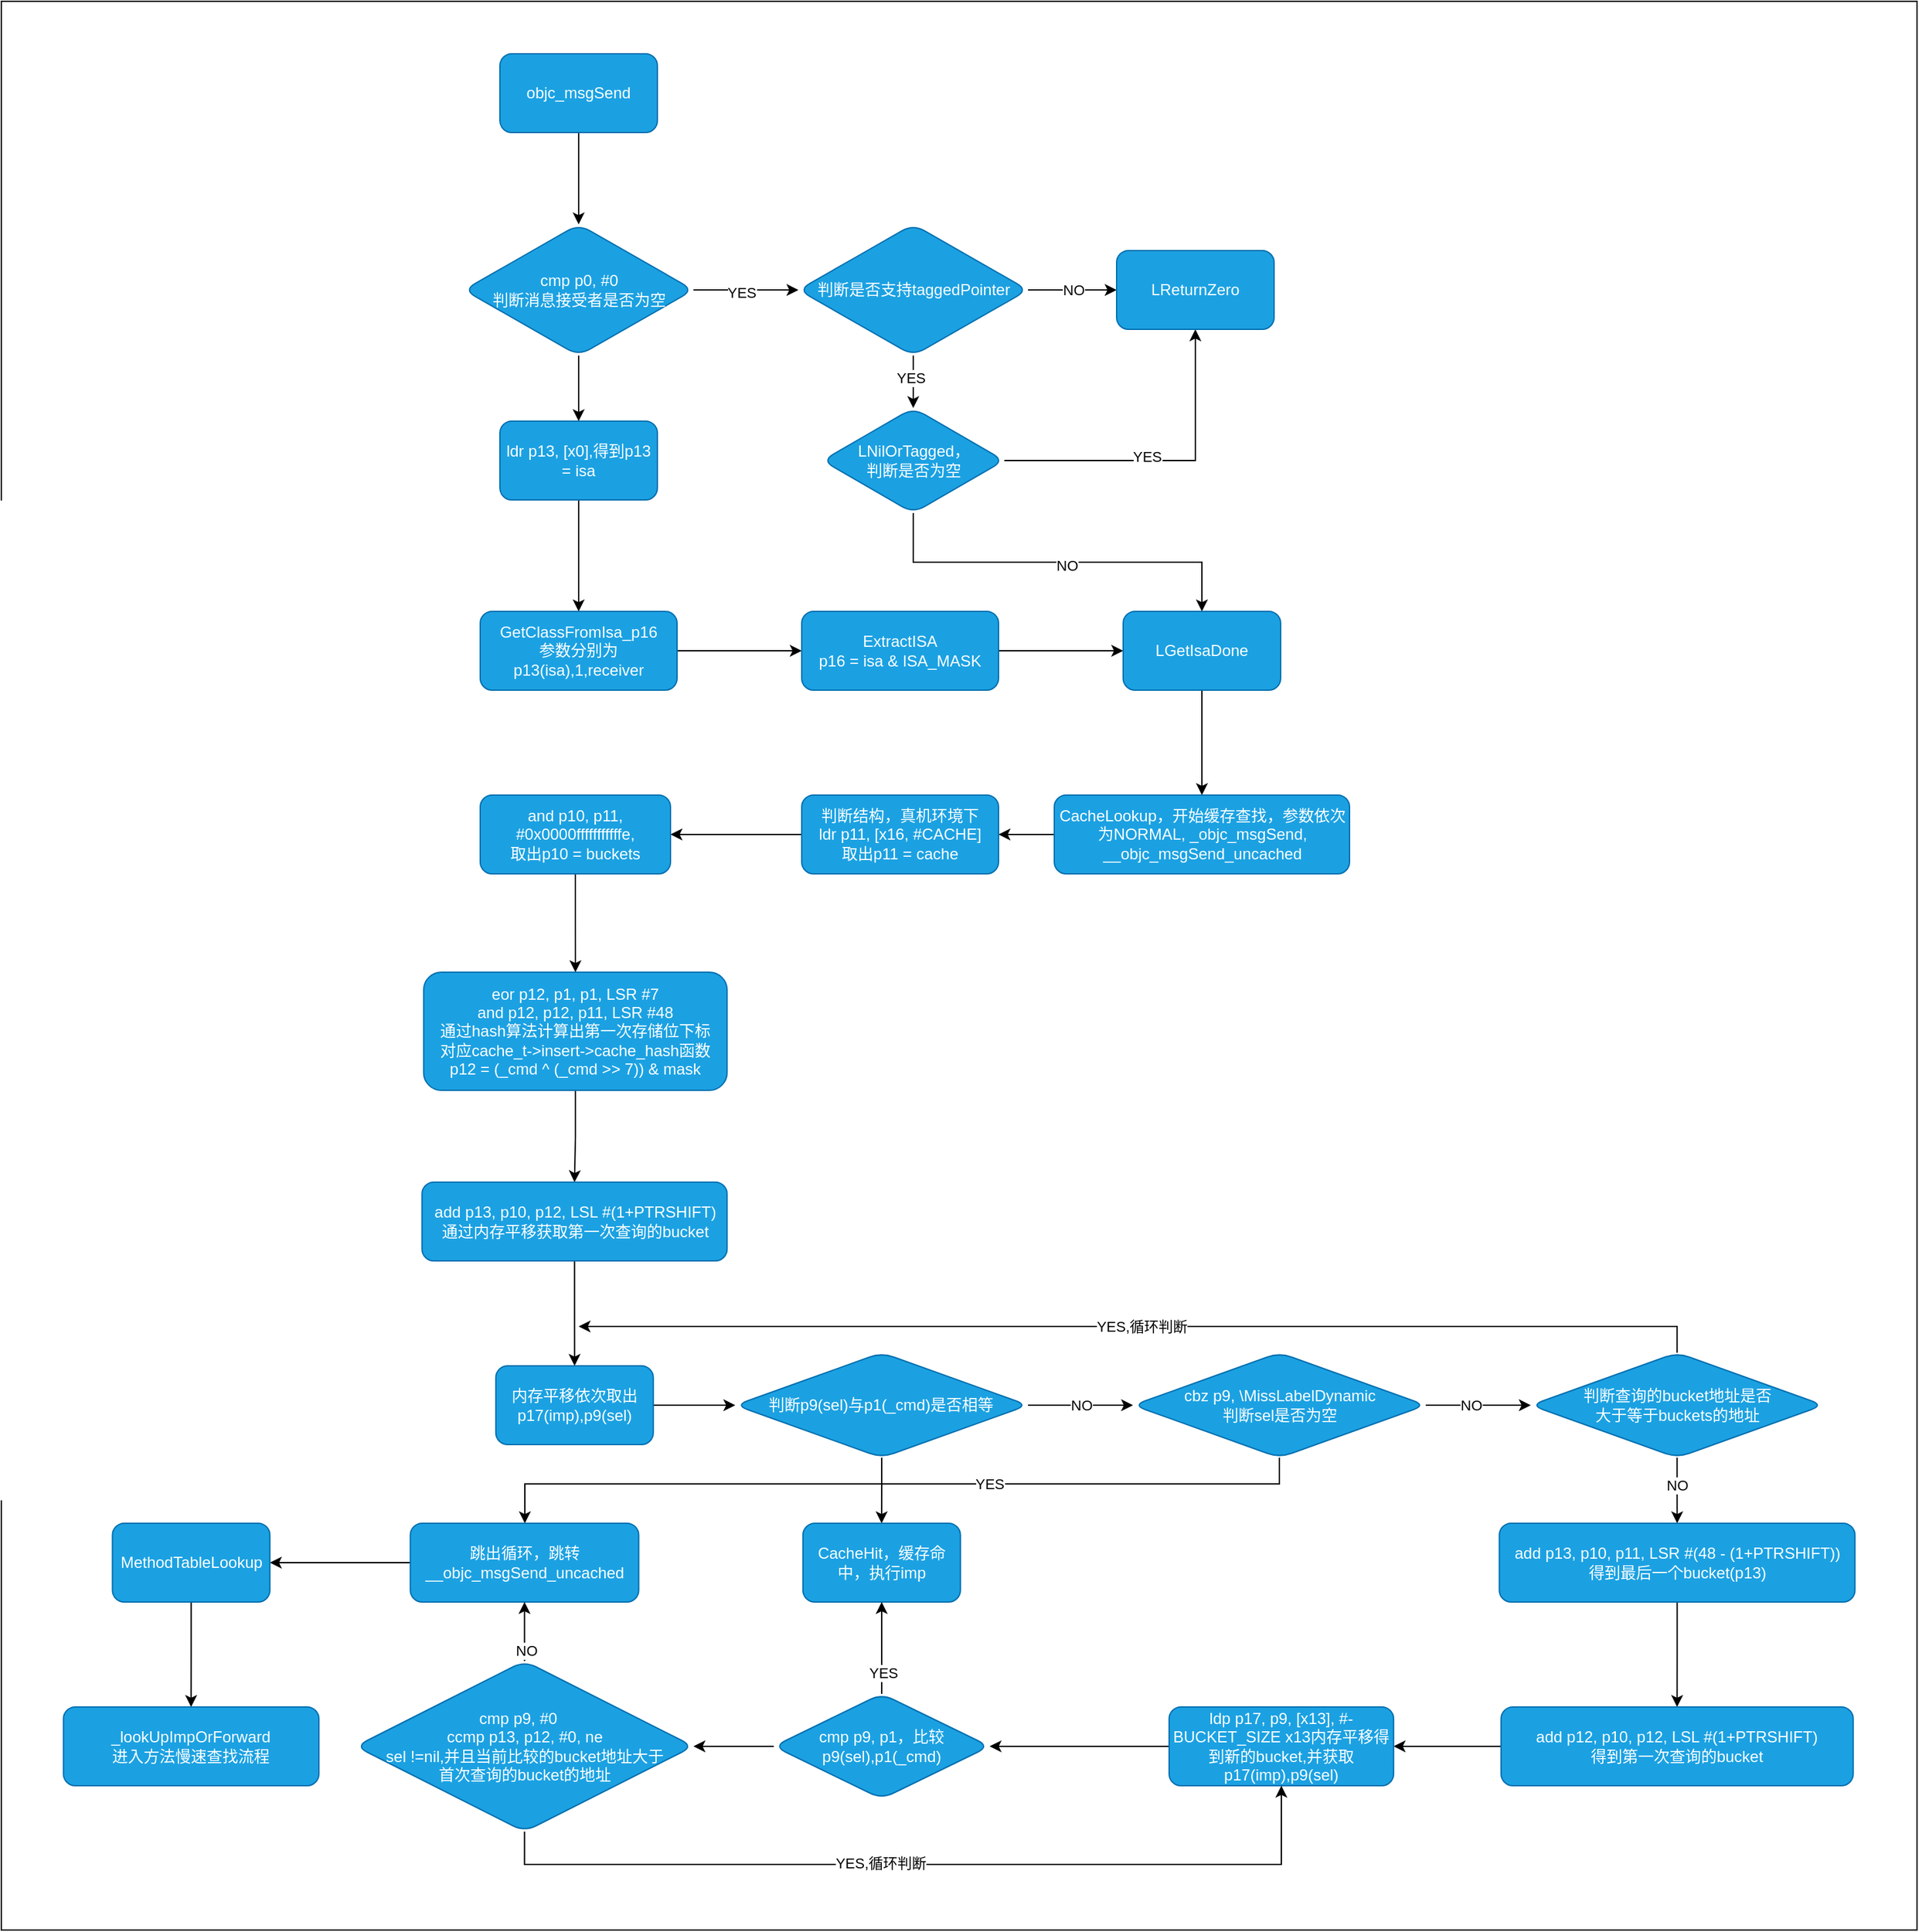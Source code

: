 <mxfile version="16.5.6" type="github">
  <diagram id="MMTYf8qQlXyLoXSLrae9" name="Page-1">
    <mxGraphModel dx="2543" dy="1040" grid="1" gridSize="10" guides="1" tooltips="1" connect="1" arrows="1" fold="1" page="1" pageScale="1" pageWidth="827" pageHeight="1169" math="0" shadow="0">
      <root>
        <mxCell id="0" />
        <mxCell id="1" parent="0" />
        <mxCell id="ecNKdp_ienedpx6xBGUD-82" value="" style="rounded=0;whiteSpace=wrap;html=1;" vertex="1" parent="1">
          <mxGeometry x="-230" y="60" width="1460" height="1470" as="geometry" />
        </mxCell>
        <mxCell id="ecNKdp_ienedpx6xBGUD-3" value="" style="edgeStyle=orthogonalEdgeStyle;rounded=0;orthogonalLoop=1;jettySize=auto;html=1;" edge="1" parent="1" source="ecNKdp_ienedpx6xBGUD-1" target="ecNKdp_ienedpx6xBGUD-2">
          <mxGeometry relative="1" as="geometry" />
        </mxCell>
        <mxCell id="ecNKdp_ienedpx6xBGUD-1" value="objc_msgSend" style="rounded=1;whiteSpace=wrap;html=1;fillColor=#1ba1e2;strokeColor=#006EAF;fontColor=#ffffff;" vertex="1" parent="1">
          <mxGeometry x="150" y="100" width="120" height="60" as="geometry" />
        </mxCell>
        <mxCell id="ecNKdp_ienedpx6xBGUD-7" value="" style="edgeStyle=orthogonalEdgeStyle;rounded=0;orthogonalLoop=1;jettySize=auto;html=1;" edge="1" parent="1" source="ecNKdp_ienedpx6xBGUD-2" target="ecNKdp_ienedpx6xBGUD-6">
          <mxGeometry relative="1" as="geometry" />
        </mxCell>
        <mxCell id="ecNKdp_ienedpx6xBGUD-13" value="YES" style="edgeLabel;html=1;align=center;verticalAlign=middle;resizable=0;points=[];" vertex="1" connectable="0" parent="ecNKdp_ienedpx6xBGUD-7">
          <mxGeometry x="-0.087" y="-1" relative="1" as="geometry">
            <mxPoint y="1" as="offset" />
          </mxGeometry>
        </mxCell>
        <mxCell id="ecNKdp_ienedpx6xBGUD-15" value="" style="edgeStyle=orthogonalEdgeStyle;rounded=0;orthogonalLoop=1;jettySize=auto;html=1;" edge="1" parent="1" source="ecNKdp_ienedpx6xBGUD-2" target="ecNKdp_ienedpx6xBGUD-14">
          <mxGeometry relative="1" as="geometry" />
        </mxCell>
        <mxCell id="ecNKdp_ienedpx6xBGUD-2" value="cmp&lt;span&gt;	&lt;/span&gt;p0, #0&lt;br&gt;判断消息接受者是否为空" style="rhombus;whiteSpace=wrap;html=1;fillColor=#1ba1e2;strokeColor=#006EAF;rounded=1;fontColor=#ffffff;" vertex="1" parent="1">
          <mxGeometry x="122.5" y="230" width="175" height="100" as="geometry" />
        </mxCell>
        <mxCell id="ecNKdp_ienedpx6xBGUD-9" value="" style="edgeStyle=orthogonalEdgeStyle;rounded=0;orthogonalLoop=1;jettySize=auto;html=1;" edge="1" parent="1" source="ecNKdp_ienedpx6xBGUD-6" target="ecNKdp_ienedpx6xBGUD-8">
          <mxGeometry relative="1" as="geometry" />
        </mxCell>
        <mxCell id="ecNKdp_ienedpx6xBGUD-12" value="YES" style="edgeLabel;html=1;align=center;verticalAlign=middle;resizable=0;points=[];" vertex="1" connectable="0" parent="ecNKdp_ienedpx6xBGUD-9">
          <mxGeometry x="-0.175" y="-2" relative="1" as="geometry">
            <mxPoint as="offset" />
          </mxGeometry>
        </mxCell>
        <mxCell id="ecNKdp_ienedpx6xBGUD-11" value="NO" style="edgeStyle=orthogonalEdgeStyle;rounded=0;orthogonalLoop=1;jettySize=auto;html=1;" edge="1" parent="1" source="ecNKdp_ienedpx6xBGUD-6" target="ecNKdp_ienedpx6xBGUD-10">
          <mxGeometry relative="1" as="geometry" />
        </mxCell>
        <mxCell id="ecNKdp_ienedpx6xBGUD-6" value="判断是否支持taggedPointer" style="rhombus;whiteSpace=wrap;html=1;fillColor=#1ba1e2;strokeColor=#006EAF;rounded=1;fontColor=#ffffff;" vertex="1" parent="1">
          <mxGeometry x="377.5" y="230" width="175" height="100" as="geometry" />
        </mxCell>
        <mxCell id="ecNKdp_ienedpx6xBGUD-16" style="edgeStyle=orthogonalEdgeStyle;rounded=0;orthogonalLoop=1;jettySize=auto;html=1;exitX=1;exitY=0.5;exitDx=0;exitDy=0;entryX=0.5;entryY=1;entryDx=0;entryDy=0;" edge="1" parent="1" source="ecNKdp_ienedpx6xBGUD-8" target="ecNKdp_ienedpx6xBGUD-10">
          <mxGeometry relative="1" as="geometry" />
        </mxCell>
        <mxCell id="ecNKdp_ienedpx6xBGUD-17" value="YES" style="edgeLabel;html=1;align=center;verticalAlign=middle;resizable=0;points=[];" vertex="1" connectable="0" parent="ecNKdp_ienedpx6xBGUD-16">
          <mxGeometry x="-0.118" y="3" relative="1" as="geometry">
            <mxPoint as="offset" />
          </mxGeometry>
        </mxCell>
        <mxCell id="ecNKdp_ienedpx6xBGUD-26" style="edgeStyle=orthogonalEdgeStyle;rounded=0;orthogonalLoop=1;jettySize=auto;html=1;exitX=0.5;exitY=1;exitDx=0;exitDy=0;entryX=0.5;entryY=0;entryDx=0;entryDy=0;" edge="1" parent="1" source="ecNKdp_ienedpx6xBGUD-8" target="ecNKdp_ienedpx6xBGUD-23">
          <mxGeometry relative="1" as="geometry" />
        </mxCell>
        <mxCell id="ecNKdp_ienedpx6xBGUD-27" value="NO" style="edgeLabel;html=1;align=center;verticalAlign=middle;resizable=0;points=[];" vertex="1" connectable="0" parent="ecNKdp_ienedpx6xBGUD-26">
          <mxGeometry x="0.048" y="-1" relative="1" as="geometry">
            <mxPoint y="1" as="offset" />
          </mxGeometry>
        </mxCell>
        <mxCell id="ecNKdp_ienedpx6xBGUD-8" value="LNilOrTagged，&lt;br&gt;判断是否为空" style="rhombus;whiteSpace=wrap;html=1;fillColor=#1ba1e2;strokeColor=#006EAF;rounded=1;fontColor=#ffffff;" vertex="1" parent="1">
          <mxGeometry x="395.63" y="370" width="138.75" height="80" as="geometry" />
        </mxCell>
        <mxCell id="ecNKdp_ienedpx6xBGUD-10" value="LReturnZero" style="whiteSpace=wrap;html=1;fillColor=#1ba1e2;strokeColor=#006EAF;rounded=1;fontColor=#ffffff;" vertex="1" parent="1">
          <mxGeometry x="620" y="250" width="120" height="60" as="geometry" />
        </mxCell>
        <mxCell id="ecNKdp_ienedpx6xBGUD-20" value="" style="edgeStyle=orthogonalEdgeStyle;rounded=0;orthogonalLoop=1;jettySize=auto;html=1;" edge="1" parent="1" source="ecNKdp_ienedpx6xBGUD-14" target="ecNKdp_ienedpx6xBGUD-19">
          <mxGeometry relative="1" as="geometry" />
        </mxCell>
        <mxCell id="ecNKdp_ienedpx6xBGUD-14" value="ldr&lt;span&gt;	&lt;/span&gt;p13, [x0],得到p13 = isa" style="whiteSpace=wrap;html=1;fillColor=#1ba1e2;strokeColor=#006EAF;rounded=1;fontColor=#ffffff;" vertex="1" parent="1">
          <mxGeometry x="150" y="380" width="120" height="60" as="geometry" />
        </mxCell>
        <mxCell id="ecNKdp_ienedpx6xBGUD-22" value="" style="edgeStyle=orthogonalEdgeStyle;rounded=0;orthogonalLoop=1;jettySize=auto;html=1;" edge="1" parent="1" source="ecNKdp_ienedpx6xBGUD-19" target="ecNKdp_ienedpx6xBGUD-21">
          <mxGeometry relative="1" as="geometry" />
        </mxCell>
        <mxCell id="ecNKdp_ienedpx6xBGUD-19" value="GetClassFromIsa_p16&lt;br&gt;参数分别为p13(isa),1,receiver" style="whiteSpace=wrap;html=1;fillColor=#1ba1e2;strokeColor=#006EAF;rounded=1;fontColor=#ffffff;" vertex="1" parent="1">
          <mxGeometry x="135" y="525" width="150" height="60" as="geometry" />
        </mxCell>
        <mxCell id="ecNKdp_ienedpx6xBGUD-24" value="" style="edgeStyle=orthogonalEdgeStyle;rounded=0;orthogonalLoop=1;jettySize=auto;html=1;" edge="1" parent="1" source="ecNKdp_ienedpx6xBGUD-21" target="ecNKdp_ienedpx6xBGUD-23">
          <mxGeometry relative="1" as="geometry" />
        </mxCell>
        <mxCell id="ecNKdp_ienedpx6xBGUD-21" value="ExtractISA&lt;br&gt;p16 = isa &amp;amp; ISA_MASK" style="whiteSpace=wrap;html=1;fillColor=#1ba1e2;strokeColor=#006EAF;rounded=1;fontColor=#ffffff;" vertex="1" parent="1">
          <mxGeometry x="380" y="525" width="150" height="60" as="geometry" />
        </mxCell>
        <mxCell id="ecNKdp_ienedpx6xBGUD-29" value="" style="edgeStyle=orthogonalEdgeStyle;rounded=0;orthogonalLoop=1;jettySize=auto;html=1;" edge="1" parent="1" source="ecNKdp_ienedpx6xBGUD-23" target="ecNKdp_ienedpx6xBGUD-28">
          <mxGeometry relative="1" as="geometry" />
        </mxCell>
        <mxCell id="ecNKdp_ienedpx6xBGUD-23" value="LGetIsaDone" style="whiteSpace=wrap;html=1;fillColor=#1ba1e2;strokeColor=#006EAF;rounded=1;fontColor=#ffffff;" vertex="1" parent="1">
          <mxGeometry x="625" y="525" width="120" height="60" as="geometry" />
        </mxCell>
        <mxCell id="ecNKdp_ienedpx6xBGUD-31" value="" style="edgeStyle=orthogonalEdgeStyle;rounded=0;orthogonalLoop=1;jettySize=auto;html=1;" edge="1" parent="1" source="ecNKdp_ienedpx6xBGUD-28" target="ecNKdp_ienedpx6xBGUD-30">
          <mxGeometry relative="1" as="geometry" />
        </mxCell>
        <mxCell id="ecNKdp_ienedpx6xBGUD-28" value="CacheLookup，开始缓存查找，参数依次为NORMAL, _objc_msgSend, __objc_msgSend_uncached" style="whiteSpace=wrap;html=1;fillColor=#1ba1e2;strokeColor=#006EAF;rounded=1;fontColor=#ffffff;" vertex="1" parent="1">
          <mxGeometry x="572.5" y="665" width="225" height="60" as="geometry" />
        </mxCell>
        <mxCell id="ecNKdp_ienedpx6xBGUD-34" value="" style="edgeStyle=orthogonalEdgeStyle;rounded=0;orthogonalLoop=1;jettySize=auto;html=1;" edge="1" parent="1" source="ecNKdp_ienedpx6xBGUD-30" target="ecNKdp_ienedpx6xBGUD-33">
          <mxGeometry relative="1" as="geometry" />
        </mxCell>
        <mxCell id="ecNKdp_ienedpx6xBGUD-30" value="判断结构，真机环境下 &lt;br&gt;ldr&lt;span&gt;	&lt;/span&gt;p11, [x16, #CACHE]&lt;br&gt;取出p11 = cache" style="whiteSpace=wrap;html=1;fillColor=#1ba1e2;strokeColor=#006EAF;rounded=1;fontColor=#ffffff;" vertex="1" parent="1">
          <mxGeometry x="380" y="665" width="150" height="60" as="geometry" />
        </mxCell>
        <mxCell id="ecNKdp_ienedpx6xBGUD-36" value="" style="edgeStyle=orthogonalEdgeStyle;rounded=0;orthogonalLoop=1;jettySize=auto;html=1;" edge="1" parent="1" source="ecNKdp_ienedpx6xBGUD-33" target="ecNKdp_ienedpx6xBGUD-35">
          <mxGeometry relative="1" as="geometry" />
        </mxCell>
        <mxCell id="ecNKdp_ienedpx6xBGUD-33" value="and&lt;span&gt;	&lt;/span&gt;p10, p11, #0x0000fffffffffffe,&lt;br&gt;取出p10 = buckets" style="whiteSpace=wrap;html=1;fillColor=#1ba1e2;strokeColor=#006EAF;rounded=1;fontColor=#ffffff;" vertex="1" parent="1">
          <mxGeometry x="135" y="665" width="145" height="60" as="geometry" />
        </mxCell>
        <mxCell id="ecNKdp_ienedpx6xBGUD-38" value="" style="edgeStyle=orthogonalEdgeStyle;rounded=0;orthogonalLoop=1;jettySize=auto;html=1;" edge="1" parent="1" source="ecNKdp_ienedpx6xBGUD-35" target="ecNKdp_ienedpx6xBGUD-37">
          <mxGeometry relative="1" as="geometry" />
        </mxCell>
        <mxCell id="ecNKdp_ienedpx6xBGUD-35" value="&lt;div&gt;eor&lt;span&gt;	&lt;/span&gt;p12, p1, p1, LSR #7&lt;/div&gt;&lt;div&gt;&lt;span&gt;	&lt;/span&gt;and&lt;span&gt;	&lt;/span&gt;p12, p12, p11, LSR #48&lt;/div&gt;&lt;div&gt;通过hash算法计算出第一次存储位下标&lt;/div&gt;&lt;div&gt;对应cache_t-&amp;gt;insert-&amp;gt;cache_hash函数&lt;br&gt;&lt;/div&gt;&lt;div&gt;p12 = (_cmd ^ (_cmd &amp;gt;&amp;gt; 7)) &amp;amp; mask&lt;br&gt;&lt;/div&gt;" style="whiteSpace=wrap;html=1;fillColor=#1ba1e2;strokeColor=#006EAF;rounded=1;fontColor=#ffffff;" vertex="1" parent="1">
          <mxGeometry x="91.88" y="800" width="231.25" height="90" as="geometry" />
        </mxCell>
        <mxCell id="ecNKdp_ienedpx6xBGUD-42" value="" style="edgeStyle=orthogonalEdgeStyle;rounded=0;orthogonalLoop=1;jettySize=auto;html=1;" edge="1" parent="1" source="ecNKdp_ienedpx6xBGUD-37" target="ecNKdp_ienedpx6xBGUD-41">
          <mxGeometry relative="1" as="geometry" />
        </mxCell>
        <mxCell id="ecNKdp_ienedpx6xBGUD-37" value="add&lt;span&gt;	&lt;/span&gt;p13, p10, p12, LSL #(1+PTRSHIFT)&lt;br&gt;通过内存平移获取第一次查询的bucket" style="whiteSpace=wrap;html=1;fillColor=#1ba1e2;strokeColor=#006EAF;rounded=1;fontColor=#ffffff;" vertex="1" parent="1">
          <mxGeometry x="90.63" y="960" width="232.5" height="60" as="geometry" />
        </mxCell>
        <mxCell id="ecNKdp_ienedpx6xBGUD-44" value="" style="edgeStyle=orthogonalEdgeStyle;rounded=0;orthogonalLoop=1;jettySize=auto;html=1;" edge="1" parent="1" source="ecNKdp_ienedpx6xBGUD-41" target="ecNKdp_ienedpx6xBGUD-43">
          <mxGeometry relative="1" as="geometry" />
        </mxCell>
        <mxCell id="ecNKdp_ienedpx6xBGUD-41" value="内存平移依次取出p17(imp),p9(sel)" style="whiteSpace=wrap;html=1;fillColor=#1ba1e2;strokeColor=#006EAF;rounded=1;fontColor=#ffffff;" vertex="1" parent="1">
          <mxGeometry x="146.88" y="1100" width="120" height="60" as="geometry" />
        </mxCell>
        <mxCell id="ecNKdp_ienedpx6xBGUD-46" value="NO" style="edgeStyle=orthogonalEdgeStyle;rounded=0;orthogonalLoop=1;jettySize=auto;html=1;" edge="1" parent="1" source="ecNKdp_ienedpx6xBGUD-43" target="ecNKdp_ienedpx6xBGUD-45">
          <mxGeometry relative="1" as="geometry" />
        </mxCell>
        <mxCell id="ecNKdp_ienedpx6xBGUD-48" value="" style="edgeStyle=orthogonalEdgeStyle;rounded=0;orthogonalLoop=1;jettySize=auto;html=1;" edge="1" parent="1" source="ecNKdp_ienedpx6xBGUD-43" target="ecNKdp_ienedpx6xBGUD-47">
          <mxGeometry relative="1" as="geometry" />
        </mxCell>
        <mxCell id="ecNKdp_ienedpx6xBGUD-43" value="判断p9(sel)与p1(_cmd)是否相等" style="rhombus;whiteSpace=wrap;html=1;fillColor=#1ba1e2;strokeColor=#006EAF;rounded=1;fontColor=#ffffff;" vertex="1" parent="1">
          <mxGeometry x="329.38" y="1090" width="223.12" height="80" as="geometry" />
        </mxCell>
        <mxCell id="ecNKdp_ienedpx6xBGUD-58" value="" style="edgeStyle=orthogonalEdgeStyle;rounded=0;orthogonalLoop=1;jettySize=auto;html=1;" edge="1" parent="1" source="ecNKdp_ienedpx6xBGUD-45" target="ecNKdp_ienedpx6xBGUD-57">
          <mxGeometry relative="1" as="geometry" />
        </mxCell>
        <mxCell id="ecNKdp_ienedpx6xBGUD-89" value="NO" style="edgeLabel;html=1;align=center;verticalAlign=middle;resizable=0;points=[];fontColor=#000000;" vertex="1" connectable="0" parent="ecNKdp_ienedpx6xBGUD-58">
          <mxGeometry x="-0.215" y="4" relative="1" as="geometry">
            <mxPoint x="3" y="4" as="offset" />
          </mxGeometry>
        </mxCell>
        <mxCell id="ecNKdp_ienedpx6xBGUD-61" value="" style="edgeStyle=orthogonalEdgeStyle;rounded=0;orthogonalLoop=1;jettySize=auto;html=1;" edge="1" parent="1" source="ecNKdp_ienedpx6xBGUD-45" target="ecNKdp_ienedpx6xBGUD-60">
          <mxGeometry relative="1" as="geometry">
            <Array as="points">
              <mxPoint x="744" y="1190" />
              <mxPoint x="169" y="1190" />
            </Array>
          </mxGeometry>
        </mxCell>
        <mxCell id="ecNKdp_ienedpx6xBGUD-90" value="YES" style="edgeLabel;html=1;align=center;verticalAlign=middle;resizable=0;points=[];fontColor=#000000;" vertex="1" connectable="0" parent="ecNKdp_ienedpx6xBGUD-61">
          <mxGeometry x="-0.229" relative="1" as="geometry">
            <mxPoint as="offset" />
          </mxGeometry>
        </mxCell>
        <mxCell id="ecNKdp_ienedpx6xBGUD-45" value="cbz&lt;span&gt;	&lt;/span&gt;p9, \MissLabelDynamic&lt;br&gt;判断sel是否为空" style="rhombus;whiteSpace=wrap;html=1;fillColor=#1ba1e2;strokeColor=#006EAF;rounded=1;fontColor=#ffffff;" vertex="1" parent="1">
          <mxGeometry x="632.5" y="1090" width="223.12" height="80" as="geometry" />
        </mxCell>
        <mxCell id="ecNKdp_ienedpx6xBGUD-47" value="CacheHit，缓存命中，执行imp" style="whiteSpace=wrap;html=1;fillColor=#1ba1e2;strokeColor=#006EAF;rounded=1;fontColor=#ffffff;" vertex="1" parent="1">
          <mxGeometry x="380.94" y="1220" width="120" height="60" as="geometry" />
        </mxCell>
        <mxCell id="ecNKdp_ienedpx6xBGUD-59" value="YES,循环判断" style="edgeStyle=orthogonalEdgeStyle;rounded=0;orthogonalLoop=1;jettySize=auto;html=1;" edge="1" parent="1" source="ecNKdp_ienedpx6xBGUD-57">
          <mxGeometry relative="1" as="geometry">
            <mxPoint x="210" y="1070" as="targetPoint" />
            <Array as="points">
              <mxPoint x="1047" y="1070" />
            </Array>
          </mxGeometry>
        </mxCell>
        <mxCell id="ecNKdp_ienedpx6xBGUD-63" value="" style="edgeStyle=orthogonalEdgeStyle;rounded=0;orthogonalLoop=1;jettySize=auto;html=1;" edge="1" parent="1" source="ecNKdp_ienedpx6xBGUD-57" target="ecNKdp_ienedpx6xBGUD-62">
          <mxGeometry relative="1" as="geometry" />
        </mxCell>
        <mxCell id="ecNKdp_ienedpx6xBGUD-65" value="NO" style="edgeLabel;html=1;align=center;verticalAlign=middle;resizable=0;points=[];" vertex="1" connectable="0" parent="ecNKdp_ienedpx6xBGUD-63">
          <mxGeometry x="-0.16" relative="1" as="geometry">
            <mxPoint as="offset" />
          </mxGeometry>
        </mxCell>
        <mxCell id="ecNKdp_ienedpx6xBGUD-57" value="判断查询的bucket地址是否&lt;br&gt;大于等于buckets的地址" style="rhombus;whiteSpace=wrap;html=1;fillColor=#1ba1e2;strokeColor=#006EAF;rounded=1;fontColor=#ffffff;" vertex="1" parent="1">
          <mxGeometry x="935.62" y="1090" width="223.12" height="80" as="geometry" />
        </mxCell>
        <mxCell id="ecNKdp_ienedpx6xBGUD-84" value="" style="edgeStyle=orthogonalEdgeStyle;rounded=0;orthogonalLoop=1;jettySize=auto;html=1;fontColor=#ffffff;" edge="1" parent="1" source="ecNKdp_ienedpx6xBGUD-60" target="ecNKdp_ienedpx6xBGUD-83">
          <mxGeometry relative="1" as="geometry" />
        </mxCell>
        <mxCell id="ecNKdp_ienedpx6xBGUD-60" value="跳出循环，跳转__objc_msgSend_uncached" style="whiteSpace=wrap;html=1;fillColor=#1ba1e2;strokeColor=#006EAF;rounded=1;fontColor=#ffffff;" vertex="1" parent="1">
          <mxGeometry x="81.72" y="1220" width="174.06" height="60" as="geometry" />
        </mxCell>
        <mxCell id="ecNKdp_ienedpx6xBGUD-67" value="" style="edgeStyle=orthogonalEdgeStyle;rounded=0;orthogonalLoop=1;jettySize=auto;html=1;" edge="1" parent="1" source="ecNKdp_ienedpx6xBGUD-62" target="ecNKdp_ienedpx6xBGUD-66">
          <mxGeometry relative="1" as="geometry" />
        </mxCell>
        <mxCell id="ecNKdp_ienedpx6xBGUD-62" value="add&lt;span&gt;	&lt;/span&gt;p13, p10, p11, LSR #(48 - (1+PTRSHIFT))&lt;br&gt;得到最后一个bucket(p13)" style="whiteSpace=wrap;html=1;fillColor=#1ba1e2;strokeColor=#006EAF;rounded=1;fontColor=#ffffff;" vertex="1" parent="1">
          <mxGeometry x="911.66" y="1220" width="271.03" height="60" as="geometry" />
        </mxCell>
        <mxCell id="ecNKdp_ienedpx6xBGUD-69" value="" style="edgeStyle=orthogonalEdgeStyle;rounded=0;orthogonalLoop=1;jettySize=auto;html=1;" edge="1" parent="1" source="ecNKdp_ienedpx6xBGUD-66" target="ecNKdp_ienedpx6xBGUD-68">
          <mxGeometry relative="1" as="geometry" />
        </mxCell>
        <mxCell id="ecNKdp_ienedpx6xBGUD-66" value="add&lt;span&gt;	&lt;/span&gt;p12, p10, p12, LSL #(1+PTRSHIFT)&lt;br&gt;得到第一次查询的bucket" style="whiteSpace=wrap;html=1;fillColor=#1ba1e2;strokeColor=#006EAF;rounded=1;fontColor=#ffffff;" vertex="1" parent="1">
          <mxGeometry x="913.01" y="1360" width="268.34" height="60" as="geometry" />
        </mxCell>
        <mxCell id="ecNKdp_ienedpx6xBGUD-73" value="" style="edgeStyle=orthogonalEdgeStyle;rounded=0;orthogonalLoop=1;jettySize=auto;html=1;" edge="1" parent="1" source="ecNKdp_ienedpx6xBGUD-68" target="ecNKdp_ienedpx6xBGUD-72">
          <mxGeometry relative="1" as="geometry" />
        </mxCell>
        <mxCell id="ecNKdp_ienedpx6xBGUD-68" value="ldp&lt;span&gt;	&lt;/span&gt;p17, p9, [x13], #-BUCKET_SIZE x13内存平移得到新的bucket,并获取p17(imp),p9(sel)" style="whiteSpace=wrap;html=1;fillColor=#1ba1e2;strokeColor=#006EAF;rounded=1;fontColor=#ffffff;" vertex="1" parent="1">
          <mxGeometry x="660" y="1360" width="171.09" height="60" as="geometry" />
        </mxCell>
        <mxCell id="ecNKdp_ienedpx6xBGUD-74" style="edgeStyle=orthogonalEdgeStyle;rounded=0;orthogonalLoop=1;jettySize=auto;html=1;entryX=0.5;entryY=1;entryDx=0;entryDy=0;" edge="1" parent="1" source="ecNKdp_ienedpx6xBGUD-72" target="ecNKdp_ienedpx6xBGUD-47">
          <mxGeometry relative="1" as="geometry" />
        </mxCell>
        <mxCell id="ecNKdp_ienedpx6xBGUD-75" value="YES" style="edgeLabel;html=1;align=center;verticalAlign=middle;resizable=0;points=[];" vertex="1" connectable="0" parent="ecNKdp_ienedpx6xBGUD-74">
          <mxGeometry x="-0.543" y="-1" relative="1" as="geometry">
            <mxPoint as="offset" />
          </mxGeometry>
        </mxCell>
        <mxCell id="ecNKdp_ienedpx6xBGUD-77" value="" style="edgeStyle=orthogonalEdgeStyle;rounded=0;orthogonalLoop=1;jettySize=auto;html=1;" edge="1" parent="1" source="ecNKdp_ienedpx6xBGUD-72" target="ecNKdp_ienedpx6xBGUD-76">
          <mxGeometry relative="1" as="geometry" />
        </mxCell>
        <mxCell id="ecNKdp_ienedpx6xBGUD-72" value="cmp&lt;span&gt;	&lt;/span&gt;p9, p1，比较&lt;br&gt;p9(sel),p1(_cmd)" style="rhombus;whiteSpace=wrap;html=1;fillColor=#1ba1e2;strokeColor=#006EAF;rounded=1;fontColor=#ffffff;" vertex="1" parent="1">
          <mxGeometry x="358.72" y="1350" width="164.45" height="80" as="geometry" />
        </mxCell>
        <mxCell id="ecNKdp_ienedpx6xBGUD-78" style="edgeStyle=orthogonalEdgeStyle;rounded=0;orthogonalLoop=1;jettySize=auto;html=1;entryX=0.5;entryY=1;entryDx=0;entryDy=0;" edge="1" parent="1" source="ecNKdp_ienedpx6xBGUD-76" target="ecNKdp_ienedpx6xBGUD-60">
          <mxGeometry relative="1" as="geometry">
            <Array as="points">
              <mxPoint x="169" y="1300" />
              <mxPoint x="169" y="1300" />
            </Array>
          </mxGeometry>
        </mxCell>
        <mxCell id="ecNKdp_ienedpx6xBGUD-80" value="NO" style="edgeLabel;html=1;align=center;verticalAlign=middle;resizable=0;points=[];" vertex="1" connectable="0" parent="ecNKdp_ienedpx6xBGUD-78">
          <mxGeometry x="-0.632" y="-1" relative="1" as="geometry">
            <mxPoint as="offset" />
          </mxGeometry>
        </mxCell>
        <mxCell id="ecNKdp_ienedpx6xBGUD-79" style="edgeStyle=orthogonalEdgeStyle;rounded=0;orthogonalLoop=1;jettySize=auto;html=1;entryX=0.5;entryY=1;entryDx=0;entryDy=0;" edge="1" parent="1" source="ecNKdp_ienedpx6xBGUD-76" target="ecNKdp_ienedpx6xBGUD-68">
          <mxGeometry relative="1" as="geometry">
            <Array as="points">
              <mxPoint x="169" y="1480" />
              <mxPoint x="746" y="1480" />
            </Array>
          </mxGeometry>
        </mxCell>
        <mxCell id="ecNKdp_ienedpx6xBGUD-81" value="YES,循环判断" style="edgeLabel;html=1;align=center;verticalAlign=middle;resizable=0;points=[];" vertex="1" connectable="0" parent="ecNKdp_ienedpx6xBGUD-79">
          <mxGeometry x="-0.105" y="1" relative="1" as="geometry">
            <mxPoint as="offset" />
          </mxGeometry>
        </mxCell>
        <mxCell id="ecNKdp_ienedpx6xBGUD-76" value="cmp&lt;span&gt;	&lt;/span&gt;p9, #0&amp;nbsp; &amp;nbsp;&lt;br&gt;ccmp&lt;span&gt;	&lt;/span&gt;p13, p12, #0, ne&lt;br&gt;sel !=nil,并且当前比较的bucket地址大于&lt;br&gt;首次查询的bucket的地址&lt;br&gt;" style="rhombus;whiteSpace=wrap;html=1;fillColor=#1ba1e2;strokeColor=#006EAF;rounded=1;fontColor=#ffffff;" vertex="1" parent="1">
          <mxGeometry x="40" y="1325" width="257.5" height="130" as="geometry" />
        </mxCell>
        <mxCell id="ecNKdp_ienedpx6xBGUD-86" value="" style="edgeStyle=orthogonalEdgeStyle;rounded=0;orthogonalLoop=1;jettySize=auto;html=1;fontColor=#ffffff;" edge="1" parent="1" source="ecNKdp_ienedpx6xBGUD-83" target="ecNKdp_ienedpx6xBGUD-85">
          <mxGeometry relative="1" as="geometry" />
        </mxCell>
        <mxCell id="ecNKdp_ienedpx6xBGUD-83" value="MethodTableLookup" style="whiteSpace=wrap;html=1;fillColor=#1ba1e2;strokeColor=#006EAF;fontColor=#ffffff;rounded=1;" vertex="1" parent="1">
          <mxGeometry x="-145.31" y="1220" width="120" height="60" as="geometry" />
        </mxCell>
        <mxCell id="ecNKdp_ienedpx6xBGUD-85" value="_lookUpImpOrForward&lt;br&gt;进入方法慢速查找流程" style="whiteSpace=wrap;html=1;fillColor=#1ba1e2;strokeColor=#006EAF;fontColor=#ffffff;rounded=1;" vertex="1" parent="1">
          <mxGeometry x="-182.65" y="1360" width="194.69" height="60" as="geometry" />
        </mxCell>
      </root>
    </mxGraphModel>
  </diagram>
</mxfile>
